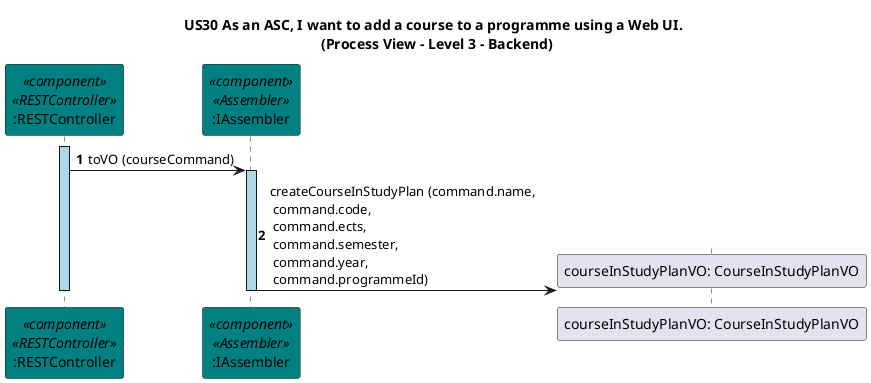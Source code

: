 @startuml
title US30 As an ASC, I want to add a course to a programme using a Web UI. \n (Process View - Level 3 - Backend)

autonumber
skinparam {
  ActivityPadding 2
  ActivityMargin 2
  BoxPadding 2
}

participant ":RESTController" as restController <<component>> <<RESTController>> #teal
participant ":IAssembler" as assembler <<component>> <<Assembler>> #teal

activate restController #LightBlue
restController -> assembler: toVO (courseCommand)

activate assembler #LightBlue
create "courseInStudyPlanVO: CourseInStudyPlanVO"
assembler -> "courseInStudyPlanVO: CourseInStudyPlanVO": createCourseInStudyPlan (command.name,\n command.code,\n command.ects,\n command.semester,\n command.year,\n command.programmeId)

deactivate assembler
deactivate restController

@enduml